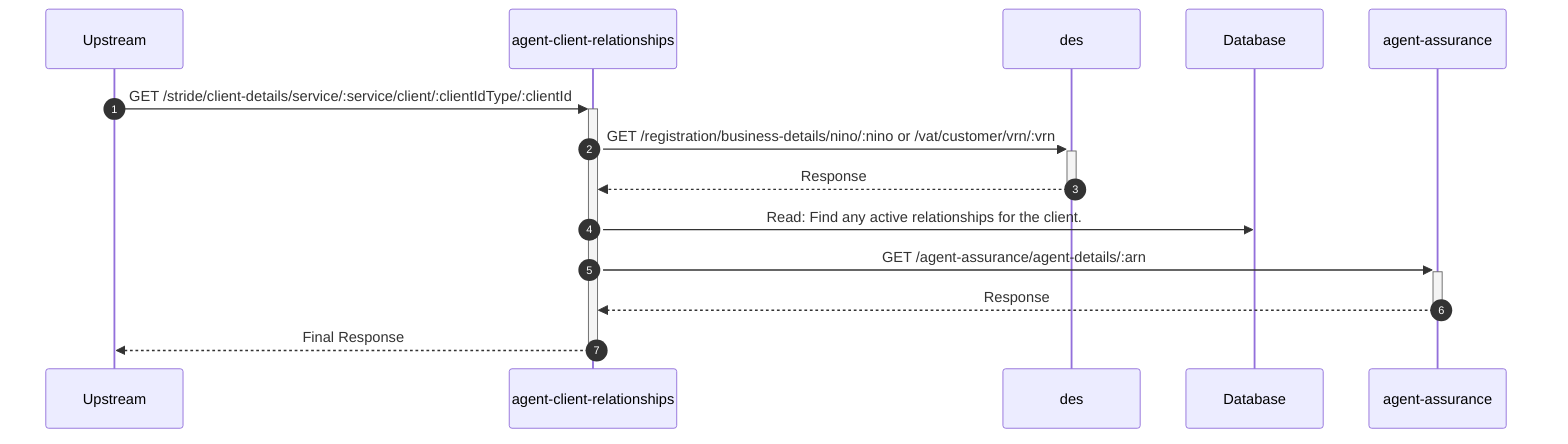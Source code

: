 sequenceDiagram
    autonumber
    participant Upstream
    participant agent-client-relationships
    participant des
    participant Database
    participant agent-assurance

    Upstream->>+agent-client-relationships: GET /stride/client-details/service/:service/client/:clientIdType/:clientId
    agent-client-relationships->>+des: GET /registration/business-details/nino/:nino or /vat/customer/vrn/:vrn
    des-->>-agent-client-relationships: Response
    agent-client-relationships->>Database: Read: Find any active relationships for the client.
    agent-client-relationships->>+agent-assurance: GET /agent-assurance/agent-details/:arn
    agent-assurance-->>-agent-client-relationships: Response
    agent-client-relationships-->>-Upstream: Final Response